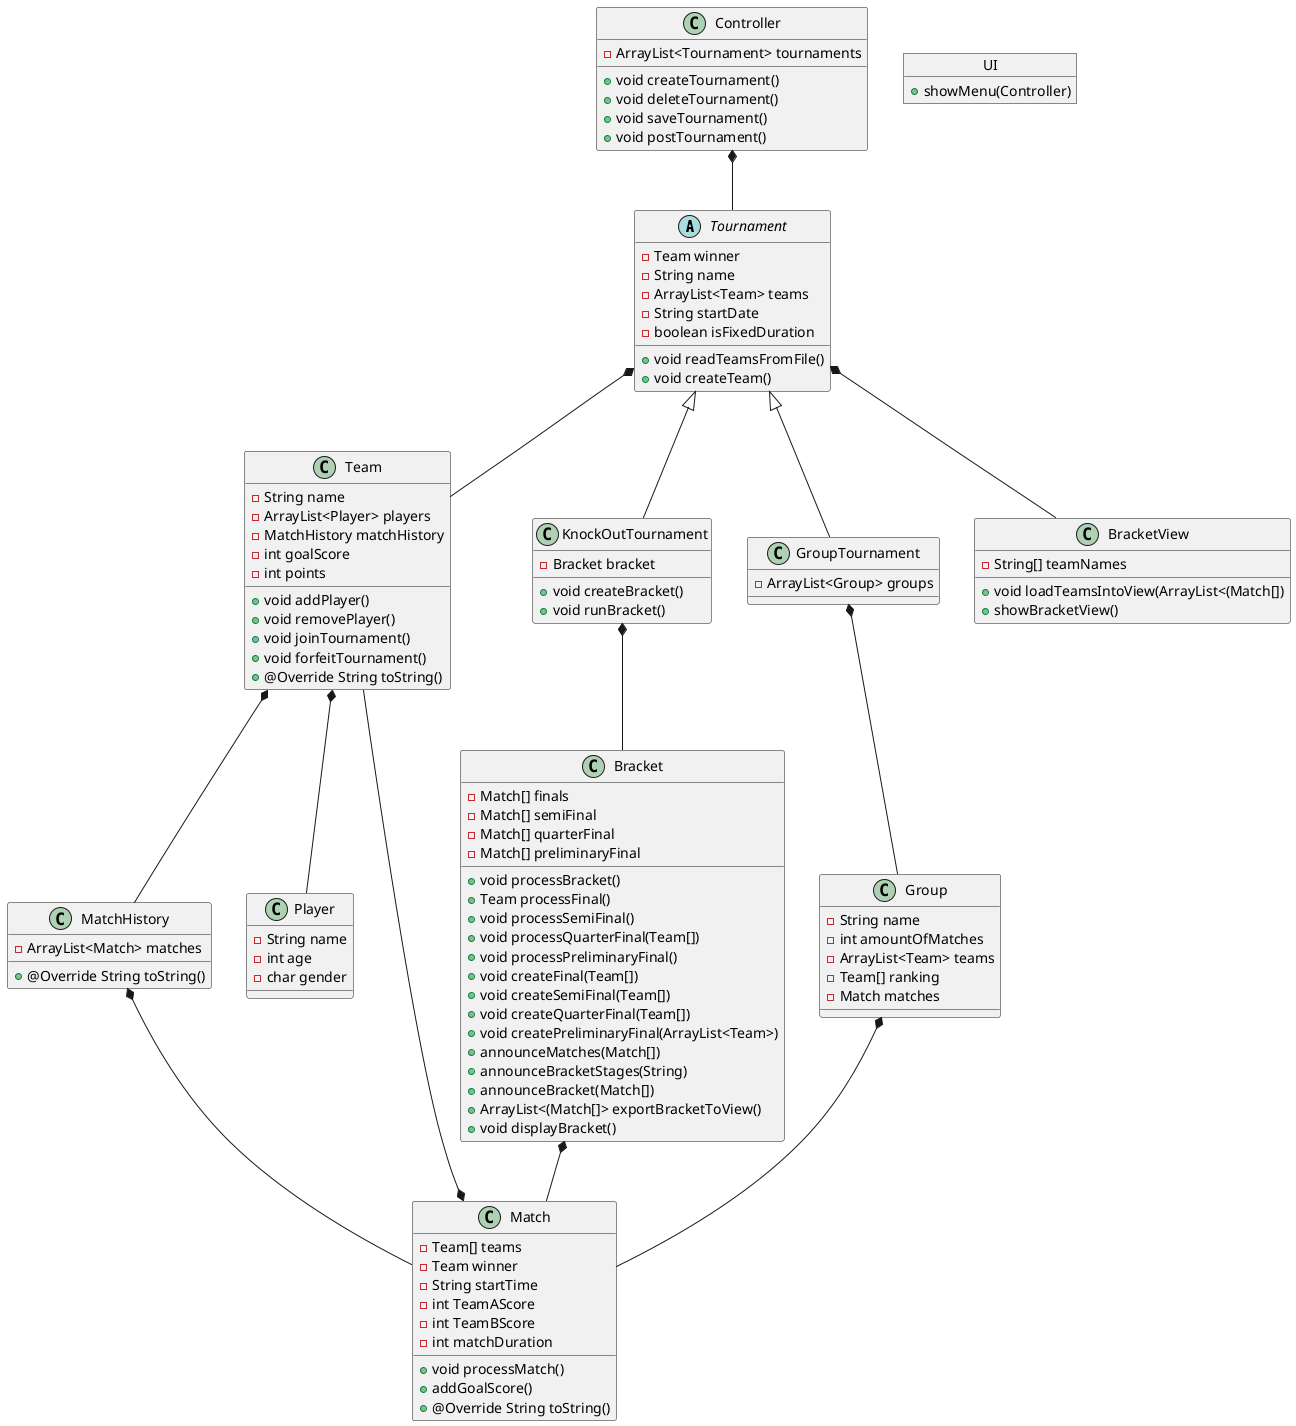 @startuml
abstract Tournament
object UI

Controller *-- Tournament
Tournament *-- Team
KnockOutTournament *-- Bracket
Bracket *-- Match
Group *-- Match
Team *-- MatchHistory
Match *-- Team
Team *-- Player
MatchHistory *-- Match
GroupTournament *-- Group
Tournament *-- BracketView
Tournament <|-- KnockOutTournament
Tournament <|-- GroupTournament

UI : + showMenu(Controller)

Controller : - ArrayList<Tournament> tournaments
Controller : + void createTournament()
Controller : + void deleteTournament()
Controller : + void saveTournament()
Controller : + void postTournament()

Tournament : - Team winner
Tournament : - String name
Tournament : - ArrayList<Team> teams
Tournament : - String startDate
Tournament : - boolean isFixedDuration
Tournament : + void readTeamsFromFile()
Tournament : + void createTeam()

KnockOutTournament : - Bracket bracket
KnockOutTournament : + void createBracket()
KnockOutTournament : + void runBracket()
GroupTournament : - ArrayList<Group> groups

Group : - String name
Group : - int amountOfMatches
Group : - ArrayList<Team> teams
Group : - Team[] ranking
Group : - Match matches

Bracket : - Match[] finals
Bracket : - Match[] semiFinal
Bracket : - Match[] quarterFinal
Bracket : - Match[] preliminaryFinal
Bracket : + void processBracket()
Bracket : + Team processFinal()
Bracket : + void processSemiFinal()
Bracket : + void processQuarterFinal(Team[])
Bracket : + void processPreliminaryFinal()
Bracket : + void createFinal(Team[])
Bracket : + void createSemiFinal(Team[])
Bracket : + void createQuarterFinal(Team[])
Bracket : + void createPreliminaryFinal(ArrayList<Team>)
Bracket : + announceMatches(Match[])
Bracket : + announceBracketStages(String)
Bracket : + announceBracket(Match[])
Bracket : + ArrayList<(Match[]> exportBracketToView()
Bracket : + void displayBracket()

BracketView : - String[] teamNames
BracketView : + void loadTeamsIntoView(ArrayList<(Match[])
BracketView : + showBracketView()

MatchHistory : - ArrayList<Match> matches
MatchHistory : + @Override String toString()

Match : - Team[] teams
Match : - Team winner
Match : - String startTime
Match : - int TeamAScore
Match : - int TeamBScore
Match : - int matchDuration
Match : + void processMatch()
Match : + addGoalScore()
Match : + @Override String toString()

Team : - String name
Team : - ArrayList<Player> players
Team : - MatchHistory matchHistory
Team : - int goalScore
Team : - int points
Team : + void addPlayer()
Team : + void removePlayer()
Team : + void joinTournament()
Team : + void forfeitTournament()
Team : + @Override String toString()

Player : - String name
Player : - int age
Player : - char gender
@enduml